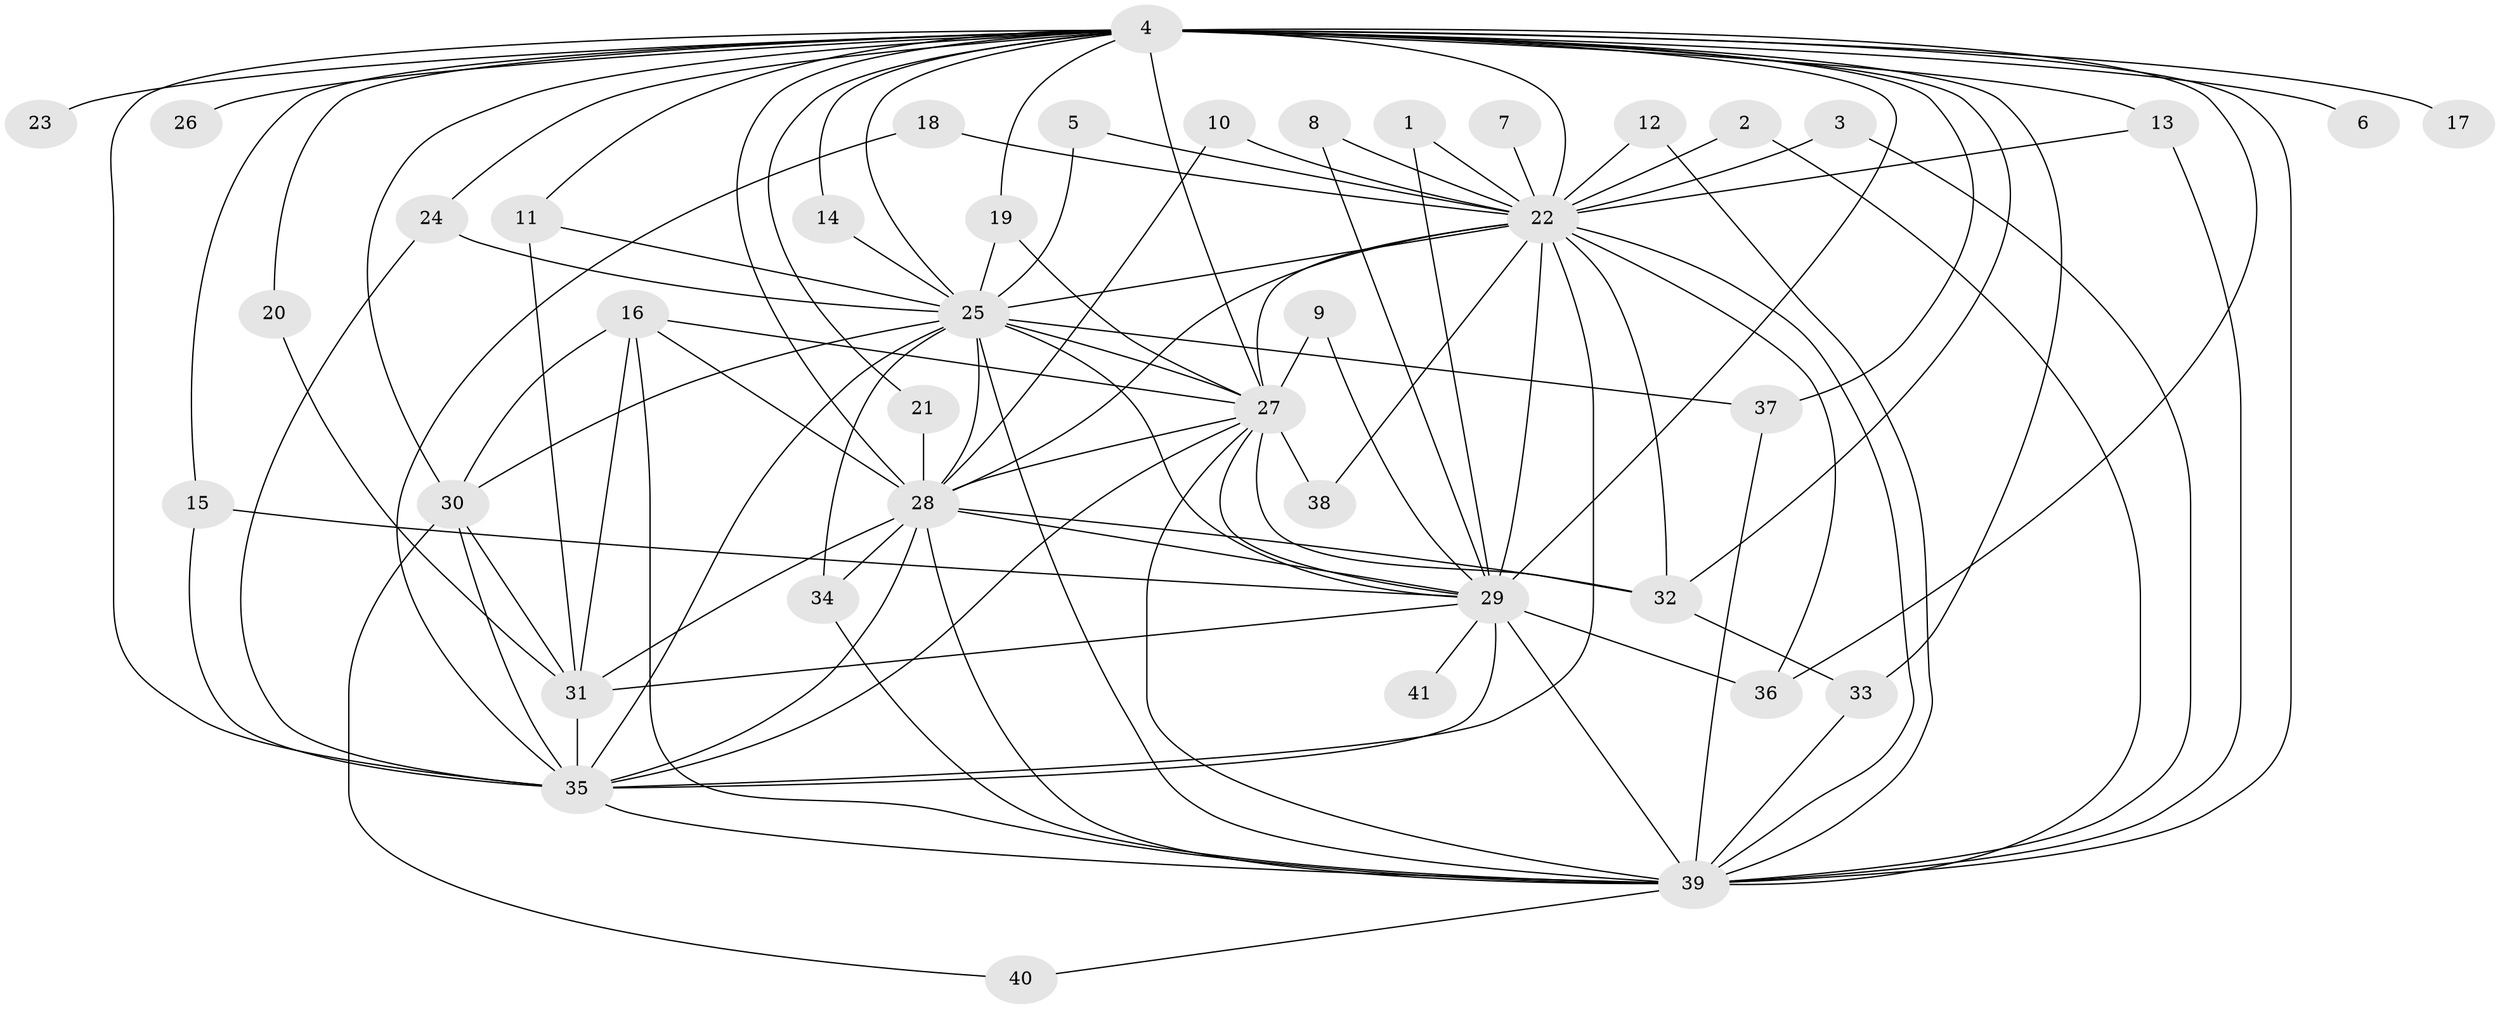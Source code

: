 // original degree distribution, {26: 0.0125, 20: 0.025, 19: 0.025, 17: 0.0375, 21: 0.0125, 18: 0.0125, 7: 0.0125, 3: 0.2125, 2: 0.575, 4: 0.05, 5: 0.025}
// Generated by graph-tools (version 1.1) at 2025/25/03/09/25 03:25:44]
// undirected, 41 vertices, 105 edges
graph export_dot {
graph [start="1"]
  node [color=gray90,style=filled];
  1;
  2;
  3;
  4;
  5;
  6;
  7;
  8;
  9;
  10;
  11;
  12;
  13;
  14;
  15;
  16;
  17;
  18;
  19;
  20;
  21;
  22;
  23;
  24;
  25;
  26;
  27;
  28;
  29;
  30;
  31;
  32;
  33;
  34;
  35;
  36;
  37;
  38;
  39;
  40;
  41;
  1 -- 22 [weight=1.0];
  1 -- 29 [weight=1.0];
  2 -- 22 [weight=1.0];
  2 -- 39 [weight=1.0];
  3 -- 22 [weight=2.0];
  3 -- 39 [weight=1.0];
  4 -- 6 [weight=2.0];
  4 -- 11 [weight=1.0];
  4 -- 13 [weight=1.0];
  4 -- 14 [weight=1.0];
  4 -- 15 [weight=1.0];
  4 -- 17 [weight=1.0];
  4 -- 19 [weight=1.0];
  4 -- 20 [weight=1.0];
  4 -- 21 [weight=1.0];
  4 -- 22 [weight=4.0];
  4 -- 23 [weight=1.0];
  4 -- 24 [weight=1.0];
  4 -- 25 [weight=3.0];
  4 -- 26 [weight=2.0];
  4 -- 27 [weight=4.0];
  4 -- 28 [weight=2.0];
  4 -- 29 [weight=3.0];
  4 -- 30 [weight=1.0];
  4 -- 32 [weight=1.0];
  4 -- 33 [weight=1.0];
  4 -- 35 [weight=2.0];
  4 -- 36 [weight=1.0];
  4 -- 37 [weight=1.0];
  4 -- 39 [weight=2.0];
  5 -- 22 [weight=2.0];
  5 -- 25 [weight=1.0];
  7 -- 22 [weight=2.0];
  8 -- 22 [weight=1.0];
  8 -- 29 [weight=1.0];
  9 -- 27 [weight=2.0];
  9 -- 29 [weight=1.0];
  10 -- 22 [weight=1.0];
  10 -- 28 [weight=1.0];
  11 -- 25 [weight=2.0];
  11 -- 31 [weight=1.0];
  12 -- 22 [weight=1.0];
  12 -- 39 [weight=1.0];
  13 -- 22 [weight=1.0];
  13 -- 39 [weight=1.0];
  14 -- 25 [weight=1.0];
  15 -- 29 [weight=1.0];
  15 -- 35 [weight=1.0];
  16 -- 27 [weight=1.0];
  16 -- 28 [weight=1.0];
  16 -- 30 [weight=1.0];
  16 -- 31 [weight=1.0];
  16 -- 39 [weight=1.0];
  18 -- 22 [weight=1.0];
  18 -- 35 [weight=1.0];
  19 -- 25 [weight=1.0];
  19 -- 27 [weight=1.0];
  20 -- 31 [weight=1.0];
  21 -- 28 [weight=1.0];
  22 -- 25 [weight=3.0];
  22 -- 27 [weight=2.0];
  22 -- 28 [weight=2.0];
  22 -- 29 [weight=3.0];
  22 -- 32 [weight=1.0];
  22 -- 35 [weight=3.0];
  22 -- 36 [weight=1.0];
  22 -- 38 [weight=2.0];
  22 -- 39 [weight=2.0];
  24 -- 25 [weight=1.0];
  24 -- 35 [weight=2.0];
  25 -- 27 [weight=1.0];
  25 -- 28 [weight=1.0];
  25 -- 29 [weight=1.0];
  25 -- 30 [weight=1.0];
  25 -- 34 [weight=1.0];
  25 -- 35 [weight=1.0];
  25 -- 37 [weight=2.0];
  25 -- 39 [weight=1.0];
  27 -- 28 [weight=1.0];
  27 -- 29 [weight=1.0];
  27 -- 32 [weight=1.0];
  27 -- 35 [weight=1.0];
  27 -- 38 [weight=1.0];
  27 -- 39 [weight=1.0];
  28 -- 29 [weight=1.0];
  28 -- 31 [weight=1.0];
  28 -- 32 [weight=1.0];
  28 -- 34 [weight=1.0];
  28 -- 35 [weight=2.0];
  28 -- 39 [weight=2.0];
  29 -- 31 [weight=1.0];
  29 -- 35 [weight=1.0];
  29 -- 36 [weight=1.0];
  29 -- 39 [weight=1.0];
  29 -- 41 [weight=1.0];
  30 -- 31 [weight=1.0];
  30 -- 35 [weight=1.0];
  30 -- 40 [weight=1.0];
  31 -- 35 [weight=1.0];
  32 -- 33 [weight=1.0];
  33 -- 39 [weight=1.0];
  34 -- 39 [weight=1.0];
  35 -- 39 [weight=1.0];
  37 -- 39 [weight=1.0];
  39 -- 40 [weight=1.0];
}
